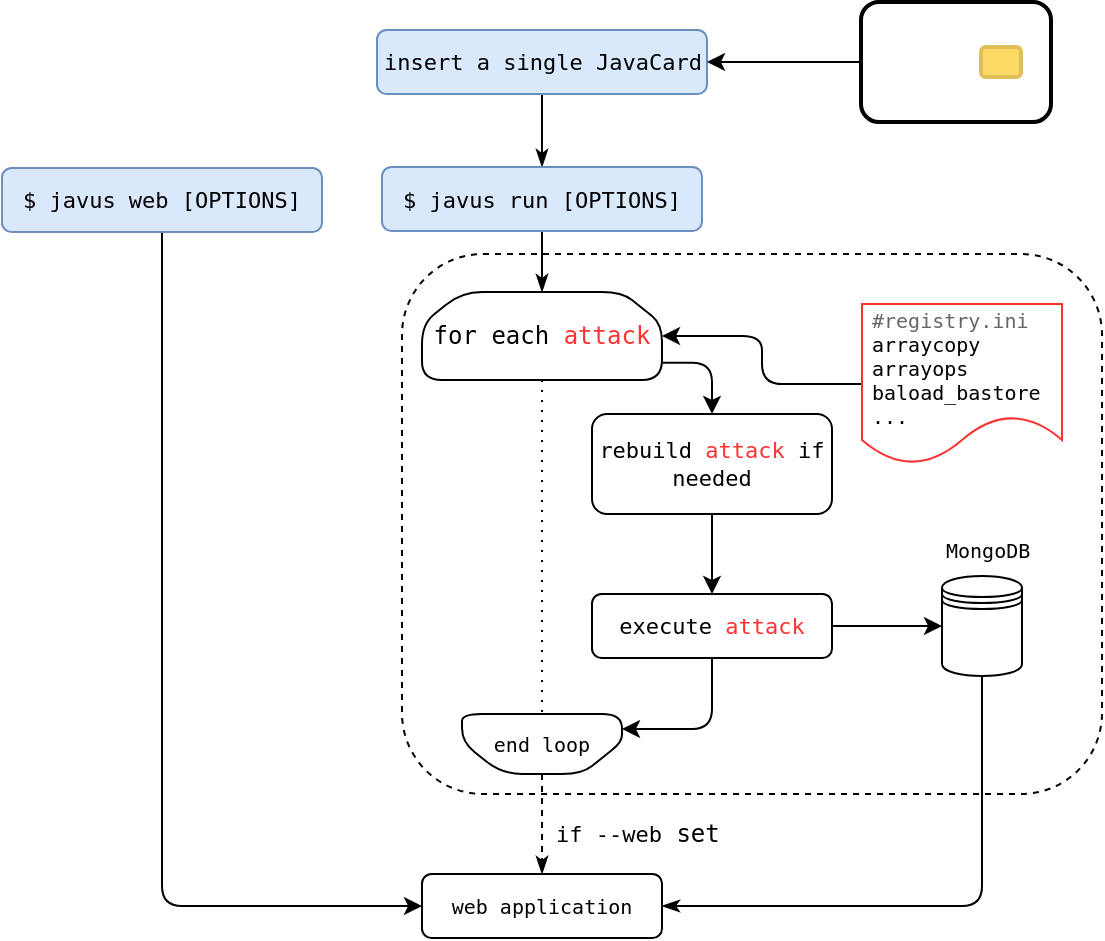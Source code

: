<mxfile version="12.1.3" type="device" pages="1"><diagram id="N371JJnIcTTITjb7h_Y3" name="Page-1"><mxGraphModel dx="776" dy="429" grid="1" gridSize="10" guides="1" tooltips="1" connect="1" arrows="1" fold="1" page="1" pageScale="1" pageWidth="850" pageHeight="1100" math="0" shadow="0"><root><mxCell id="0"/><mxCell id="1" parent="0"/><mxCell id="NPZdomN-od1nwDZZURce-10" value="" style="rounded=1;whiteSpace=wrap;html=1;fillColor=none;dashed=1;fontFamily=monospace;" parent="1" vertex="1"><mxGeometry x="270" y="180" width="350" height="270" as="geometry"/></mxCell><mxCell id="oHMBUnALELnzo-ueHaX6-47" style="edgeStyle=orthogonalEdgeStyle;rounded=0;orthogonalLoop=1;jettySize=auto;html=1;entryX=0.5;entryY=0;entryDx=0;entryDy=0;fontFamily=monospace;fontSize=11;" parent="1" source="oHMBUnALELnzo-ueHaX6-39" target="oHMBUnALELnzo-ueHaX6-22" edge="1"><mxGeometry relative="1" as="geometry"/></mxCell><mxCell id="oHMBUnALELnzo-ueHaX6-39" value="rebuild &lt;font color=&quot;#FF3333&quot;&gt;attack&lt;/font&gt; if needed" style="rounded=1;whiteSpace=wrap;html=1;shadow=0;glass=0;comic=0;strokeColor=#000000;strokeWidth=1;fillColor=#FFFFFF;gradientColor=none;fontFamily=monospace;fontSize=11;flipH=1;" parent="1" vertex="1"><mxGeometry x="365" y="260" width="120" height="50" as="geometry"/></mxCell><mxCell id="oHMBUnALELnzo-ueHaX6-60" style="edgeStyle=orthogonalEdgeStyle;orthogonalLoop=1;jettySize=auto;html=1;entryX=0.5;entryY=0;entryDx=0;entryDy=0;fontFamily=monospace;fontSize=11;rounded=0;endArrow=classicThin;endFill=1;" parent="1" source="oHMBUnALELnzo-ueHaX6-53" target="oHMBUnALELnzo-ueHaX6-59" edge="1"><mxGeometry relative="1" as="geometry"/></mxCell><mxCell id="oHMBUnALELnzo-ueHaX6-104" style="edgeStyle=orthogonalEdgeStyle;rounded=0;orthogonalLoop=1;jettySize=auto;html=1;entryX=0.5;entryY=0;entryDx=0;entryDy=0;endArrow=classicThin;endFill=1;fontFamily=monospace;fontSize=10;" parent="1" source="oHMBUnALELnzo-ueHaX6-59" target="oHMBUnALELnzo-ueHaX6-98" edge="1"><mxGeometry relative="1" as="geometry"/></mxCell><mxCell id="oHMBUnALELnzo-ueHaX6-59" value="&lt;font&gt;$ javus run [OPTIONS]&lt;/font&gt;" style="rounded=1;whiteSpace=wrap;html=1;shadow=0;glass=0;comic=0;strokeWidth=1;fontFamily=monospace;fontSize=11;align=center;fillColor=#dae8fc;strokeColor=#6c8ebf;flipH=1;" parent="1" vertex="1"><mxGeometry x="260" y="136.5" width="160" height="32" as="geometry"/></mxCell><mxCell id="NPZdomN-od1nwDZZURce-8" style="edgeStyle=orthogonalEdgeStyle;rounded=1;orthogonalLoop=1;jettySize=auto;html=1;endArrow=classic;endFill=1;fontFamily=monospace;" parent="1" source="oHMBUnALELnzo-ueHaX6-11" target="oHMBUnALELnzo-ueHaX6-98" edge="1"><mxGeometry relative="1" as="geometry"/></mxCell><mxCell id="oHMBUnALELnzo-ueHaX6-11" value="&lt;font color=&quot;#666666&quot;&gt;#registry.ini&lt;/font&gt;&lt;br style=&quot;font-size: 10px&quot;&gt;arraycopy&lt;br style=&quot;font-size: 10px&quot;&gt;arrayops&lt;br style=&quot;font-size: 10px&quot;&gt;baload_bastore&lt;br style=&quot;font-size: 10px&quot;&gt;..." style="shape=document;boundedLbl=1;strokeColor=#FF3333;fillColor=#ffffff;fontFamily=monospace;align=left;labelBorderColor=none;whiteSpace=wrap;textDirection=ltr;verticalAlign=middle;horizontal=1;strokeWidth=1;shadow=0;spacing=0;html=1;fontSize=10;spacingTop=7;spacingLeft=5;" parent="1" vertex="1"><mxGeometry x="500.0" y="205" width="100" height="80" as="geometry"/></mxCell><mxCell id="oHMBUnALELnzo-ueHaX6-25" value="" style="group;fontFamily=monospace;" parent="1" vertex="1" connectable="0"><mxGeometry x="520" y="54" width="95" height="60" as="geometry"/></mxCell><mxCell id="oHMBUnALELnzo-ueHaX6-18" value="" style="rounded=1;whiteSpace=wrap;html=1;shadow=0;glass=0;comic=0;strokeColor=#000000;strokeWidth=2;fillColor=#ffffff;fontFamily=monospace;gradientColor=none;perimeterSpacing=0;" parent="oHMBUnALELnzo-ueHaX6-25" vertex="1"><mxGeometry x="-20.5" width="95" height="60" as="geometry"/></mxCell><mxCell id="oHMBUnALELnzo-ueHaX6-20" value="" style="rounded=1;whiteSpace=wrap;html=1;shadow=0;glass=0;comic=0;strokeColor=#E0BF5A;strokeWidth=2;fillColor=#FFD966;fontFamily=monospace;" parent="oHMBUnALELnzo-ueHaX6-25" vertex="1"><mxGeometry x="39.5" y="22.5" width="20" height="15" as="geometry"/></mxCell><mxCell id="oHMBUnALELnzo-ueHaX6-53" value="&lt;div&gt;insert a single JavaCard&lt;/div&gt;" style="rounded=1;whiteSpace=wrap;html=1;shadow=0;glass=0;comic=0;strokeColor=#6c8ebf;strokeWidth=1;fillColor=#dae8fc;fontFamily=monospace;fontSize=11;align=center;flipH=1;" parent="1" vertex="1"><mxGeometry x="257.5" y="68" width="165" height="32" as="geometry"/></mxCell><mxCell id="NPZdomN-od1nwDZZURce-3" style="edgeStyle=orthogonalEdgeStyle;rounded=1;orthogonalLoop=1;jettySize=auto;html=1;entryX=1;entryY=0.25;entryDx=0;entryDy=0;endArrow=classic;endFill=1;fontFamily=monospace;" parent="1" source="oHMBUnALELnzo-ueHaX6-22" target="oHMBUnALELnzo-ueHaX6-99" edge="1"><mxGeometry relative="1" as="geometry"/></mxCell><mxCell id="oHMBUnALELnzo-ueHaX6-22" value="&lt;font style=&quot;font-size: 11px&quot;&gt;execute &lt;font color=&quot;#FF3333&quot;&gt;attack&lt;/font&gt;&lt;br&gt;&lt;/font&gt;" style="rounded=1;whiteSpace=wrap;html=1;shadow=0;glass=0;comic=0;strokeColor=#000000;strokeWidth=1;fillColor=#FFFFFF;gradientColor=none;fontFamily=monospace;flipH=1;" parent="1" vertex="1"><mxGeometry x="365" y="350" width="120" height="32" as="geometry"/></mxCell><mxCell id="oHMBUnALELnzo-ueHaX6-121" style="edgeStyle=orthogonalEdgeStyle;rounded=1;orthogonalLoop=1;jettySize=auto;html=1;endArrow=classicThin;endFill=1;fontFamily=monospace;fontSize=10;entryX=1;entryY=0.5;entryDx=0;entryDy=0;exitX=0.5;exitY=1;exitDx=0;exitDy=0;" parent="1" source="oHMBUnALELnzo-ueHaX6-51" target="oHMBUnALELnzo-ueHaX6-119" edge="1"><mxGeometry relative="1" as="geometry"><mxPoint x="520" y="500" as="targetPoint"/><Array as="points"><mxPoint x="560" y="506"/></Array></mxGeometry></mxCell><mxCell id="oHMBUnALELnzo-ueHaX6-51" value="" style="shape=datastore;whiteSpace=wrap;html=1;rounded=1;shadow=0;glass=0;comic=0;strokeColor=#000000;strokeWidth=1;fillColor=#FFFFFF;gradientColor=none;fontFamily=monospace;fontSize=11;align=left;" parent="1" vertex="1"><mxGeometry x="540.0" y="341" width="40" height="50" as="geometry"/></mxCell><mxCell id="oHMBUnALELnzo-ueHaX6-52" style="edgeStyle=orthogonalEdgeStyle;rounded=0;orthogonalLoop=1;jettySize=auto;html=1;fontFamily=monospace;fontSize=11;" parent="1" source="oHMBUnALELnzo-ueHaX6-22" target="oHMBUnALELnzo-ueHaX6-51" edge="1"><mxGeometry relative="1" as="geometry"/></mxCell><mxCell id="oHMBUnALELnzo-ueHaX6-97" value="MongoDB" style="text;html=1;resizable=0;points=[];autosize=1;align=left;verticalAlign=top;spacingTop=-4;fontSize=10;fontFamily=monospace;" parent="1" vertex="1"><mxGeometry x="540" y="320" width="70" height="10" as="geometry"/></mxCell><mxCell id="NPZdomN-od1nwDZZURce-2" style="edgeStyle=orthogonalEdgeStyle;rounded=0;orthogonalLoop=1;jettySize=auto;html=1;dashed=1;endArrow=none;endFill=0;dashPattern=1 4;fontFamily=monospace;" parent="1" source="oHMBUnALELnzo-ueHaX6-98" target="oHMBUnALELnzo-ueHaX6-99" edge="1"><mxGeometry relative="1" as="geometry"/></mxCell><mxCell id="NPZdomN-od1nwDZZURce-6" style="edgeStyle=orthogonalEdgeStyle;rounded=1;orthogonalLoop=1;jettySize=auto;html=1;entryX=0.5;entryY=0;entryDx=0;entryDy=0;endArrow=classic;endFill=1;exitX=-0.002;exitY=0.803;exitDx=0;exitDy=0;exitPerimeter=0;fontFamily=monospace;" parent="1" source="oHMBUnALELnzo-ueHaX6-98" target="oHMBUnALELnzo-ueHaX6-39" edge="1"><mxGeometry relative="1" as="geometry"/></mxCell><mxCell id="oHMBUnALELnzo-ueHaX6-98" value="&lt;p style=&quot;line-height: 100%&quot;&gt;&lt;font style=&quot;font-size: 12px&quot;&gt;for each &lt;font color=&quot;#FF3333&quot;&gt;attack&lt;/font&gt;&lt;/font&gt;&lt;/p&gt;" style="shape=loopLimit;whiteSpace=wrap;html=1;shadow=0;strokeWidth=1;fontFamily=monospace;fontSize=10;align=center;flipH=1;rounded=1;" parent="1" vertex="1"><mxGeometry x="280" y="199" width="120" height="44" as="geometry"/></mxCell><mxCell id="oHMBUnALELnzo-ueHaX6-120" style="edgeStyle=orthogonalEdgeStyle;rounded=0;orthogonalLoop=1;jettySize=auto;html=1;entryX=0.5;entryY=0;entryDx=0;entryDy=0;endArrow=classicThin;endFill=1;fontFamily=monospace;fontSize=10;dashed=1;" parent="1" source="oHMBUnALELnzo-ueHaX6-99" target="oHMBUnALELnzo-ueHaX6-119" edge="1"><mxGeometry relative="1" as="geometry"/></mxCell><mxCell id="oHMBUnALELnzo-ueHaX6-99" value="end loop" style="shape=loopLimit;whiteSpace=wrap;html=1;shadow=0;strokeWidth=1;fontFamily=monospace;fontSize=10;align=center;flipV=1;flipH=1;rounded=1;" parent="1" vertex="1"><mxGeometry x="300" y="410" width="80" height="30" as="geometry"/></mxCell><mxCell id="oHMBUnALELnzo-ueHaX6-119" value="web application" style="rounded=1;whiteSpace=wrap;html=1;shadow=0;strokeWidth=1;fontFamily=monospace;fontSize=10;align=center;" parent="1" vertex="1"><mxGeometry x="280" y="490" width="120" height="32" as="geometry"/></mxCell><mxCell id="NPZdomN-od1nwDZZURce-1" style="edgeStyle=orthogonalEdgeStyle;rounded=0;orthogonalLoop=1;jettySize=auto;html=1;entryX=1;entryY=0.5;entryDx=0;entryDy=0;fontFamily=monospace;" parent="1" source="oHMBUnALELnzo-ueHaX6-18" target="oHMBUnALELnzo-ueHaX6-53" edge="1"><mxGeometry relative="1" as="geometry"/></mxCell><mxCell id="NPZdomN-od1nwDZZURce-5" style="edgeStyle=orthogonalEdgeStyle;rounded=1;orthogonalLoop=1;jettySize=auto;html=1;entryX=0;entryY=0.5;entryDx=0;entryDy=0;endArrow=classic;endFill=1;exitX=0.5;exitY=1;exitDx=0;exitDy=0;fontFamily=monospace;" parent="1" source="NPZdomN-od1nwDZZURce-4" target="oHMBUnALELnzo-ueHaX6-119" edge="1"><mxGeometry relative="1" as="geometry"/></mxCell><mxCell id="NPZdomN-od1nwDZZURce-4" value="&lt;div&gt;&lt;font&gt;$ javus web [OPTIONS]&lt;/font&gt;&lt;/div&gt;" style="rounded=1;whiteSpace=wrap;html=1;shadow=0;glass=0;comic=0;strokeWidth=1;fontFamily=monospace;fontSize=11;align=center;fillColor=#dae8fc;strokeColor=#6c8ebf;flipH=1;" parent="1" vertex="1"><mxGeometry x="70" y="137" width="160" height="32" as="geometry"/></mxCell><mxCell id="NPZdomN-od1nwDZZURce-9" value="&lt;font style=&quot;font-size: 11px&quot;&gt;if --web&lt;/font&gt; set" style="text;html=1;resizable=0;points=[];autosize=1;align=left;verticalAlign=top;spacingTop=-4;fontFamily=monospace;" parent="1" vertex="1"><mxGeometry x="345" y="460" width="90" height="20" as="geometry"/></mxCell></root></mxGraphModel></diagram></mxfile>